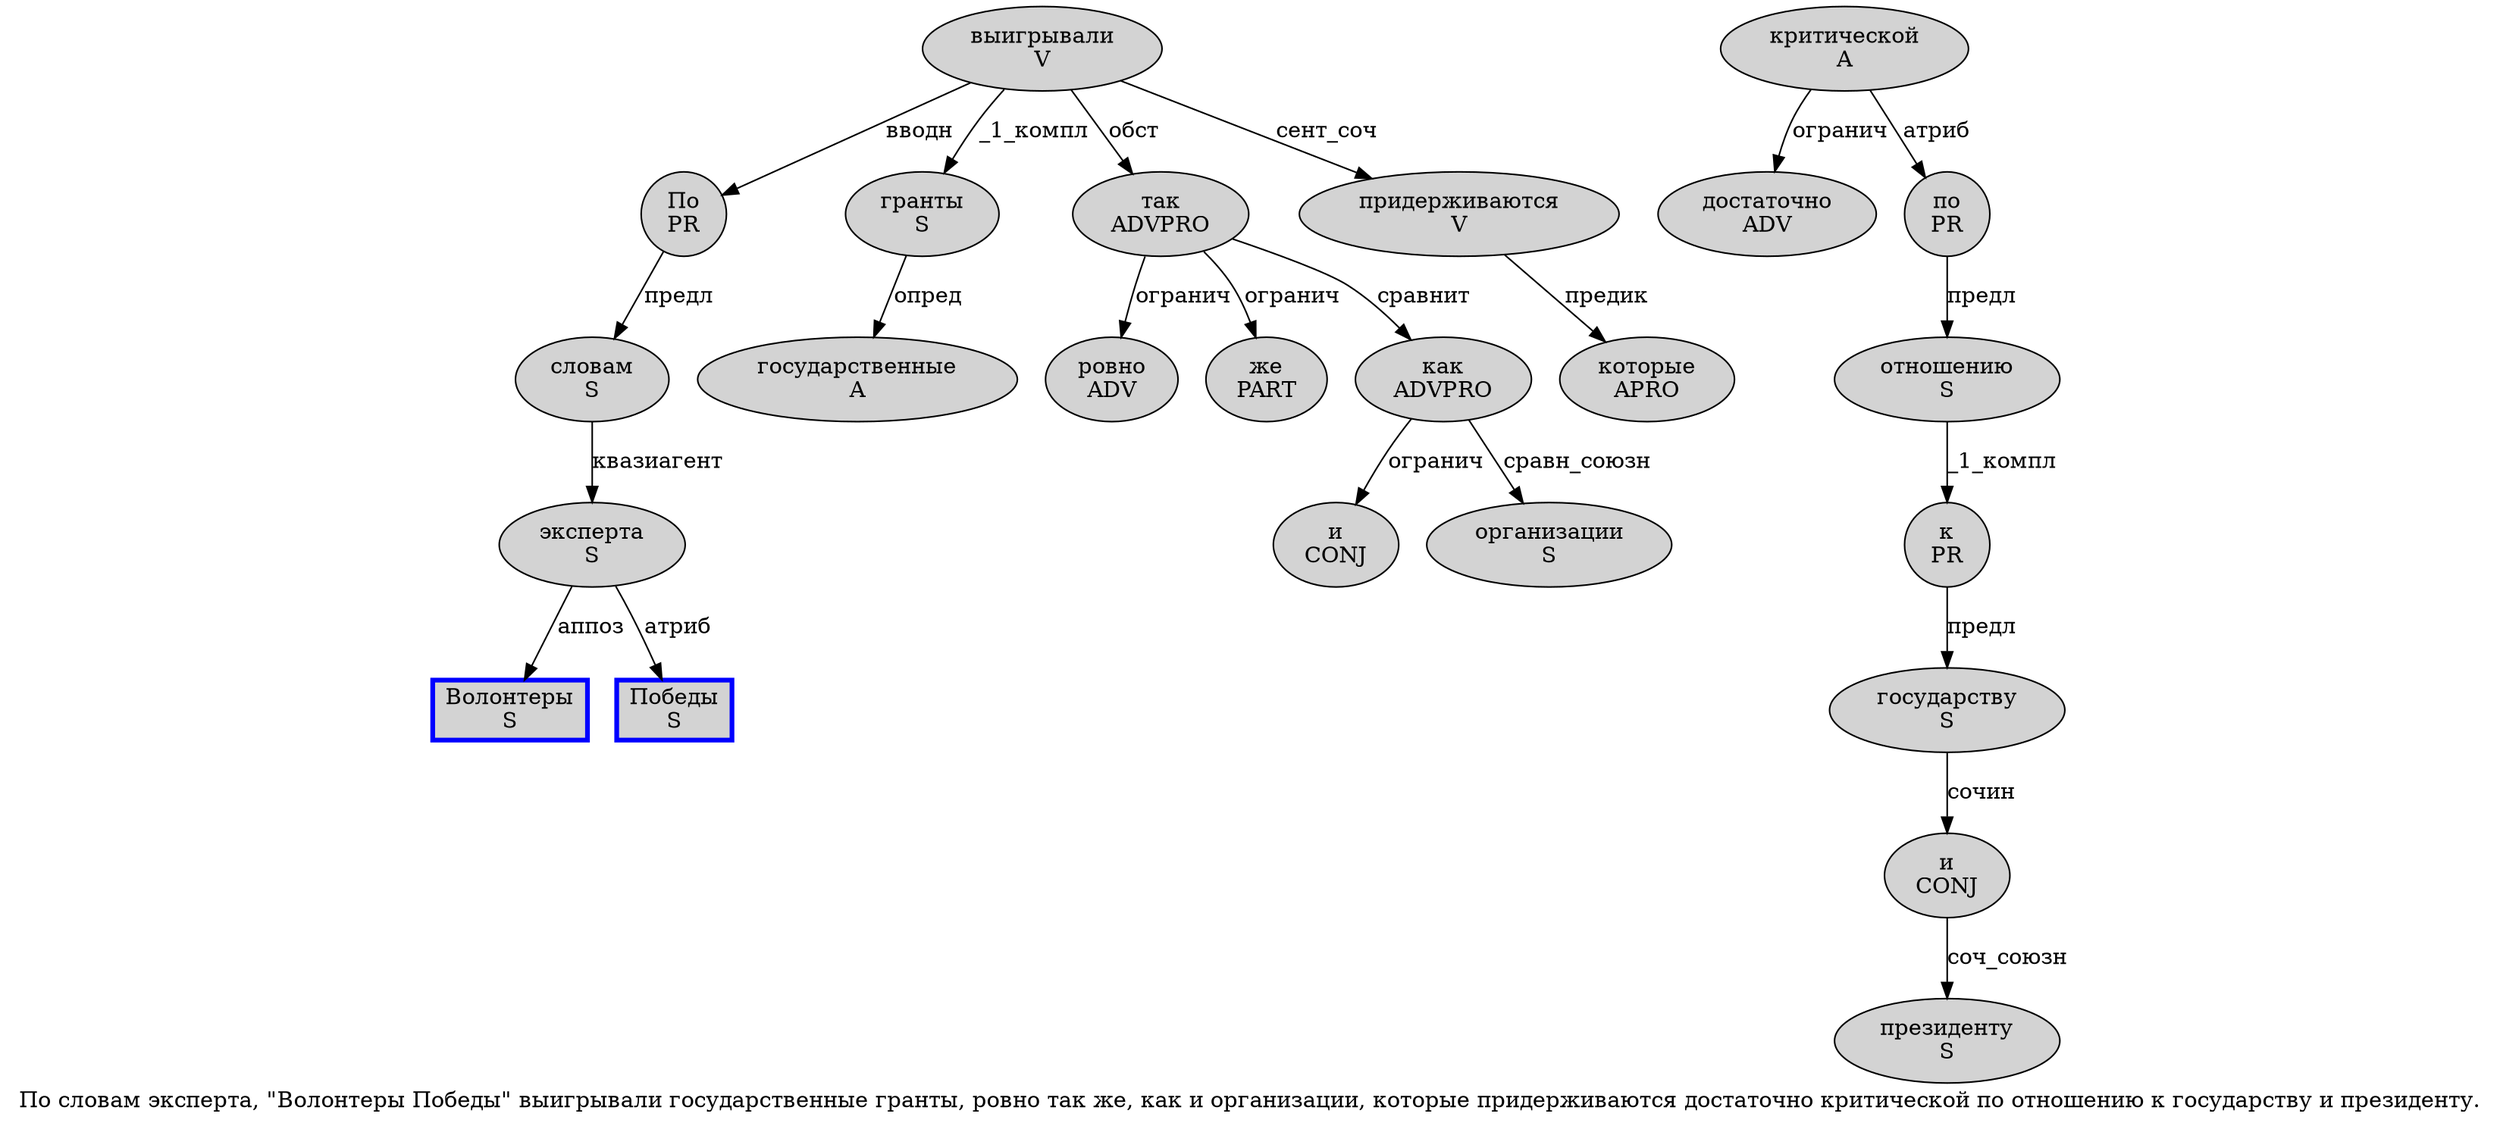 digraph SENTENCE_1137 {
	graph [label="По словам эксперта, \"Волонтеры Победы\" выигрывали государственные гранты, ровно так же, как и организации, которые придерживаются достаточно критической по отношению к государству и президенту."]
	node [style=filled]
		0 [label="По
PR" color="" fillcolor=lightgray penwidth=1 shape=ellipse]
		1 [label="словам
S" color="" fillcolor=lightgray penwidth=1 shape=ellipse]
		2 [label="эксперта
S" color="" fillcolor=lightgray penwidth=1 shape=ellipse]
		5 [label="Волонтеры
S" color=blue fillcolor=lightgray penwidth=3 shape=box]
		6 [label="Победы
S" color=blue fillcolor=lightgray penwidth=3 shape=box]
		8 [label="выигрывали
V" color="" fillcolor=lightgray penwidth=1 shape=ellipse]
		9 [label="государственные
A" color="" fillcolor=lightgray penwidth=1 shape=ellipse]
		10 [label="гранты
S" color="" fillcolor=lightgray penwidth=1 shape=ellipse]
		12 [label="ровно
ADV" color="" fillcolor=lightgray penwidth=1 shape=ellipse]
		13 [label="так
ADVPRO" color="" fillcolor=lightgray penwidth=1 shape=ellipse]
		14 [label="же
PART" color="" fillcolor=lightgray penwidth=1 shape=ellipse]
		16 [label="как
ADVPRO" color="" fillcolor=lightgray penwidth=1 shape=ellipse]
		17 [label="и
CONJ" color="" fillcolor=lightgray penwidth=1 shape=ellipse]
		18 [label="организации
S" color="" fillcolor=lightgray penwidth=1 shape=ellipse]
		20 [label="которые
APRO" color="" fillcolor=lightgray penwidth=1 shape=ellipse]
		21 [label="придерживаются
V" color="" fillcolor=lightgray penwidth=1 shape=ellipse]
		22 [label="достаточно
ADV" color="" fillcolor=lightgray penwidth=1 shape=ellipse]
		23 [label="критической
A" color="" fillcolor=lightgray penwidth=1 shape=ellipse]
		24 [label="по
PR" color="" fillcolor=lightgray penwidth=1 shape=ellipse]
		25 [label="отношению
S" color="" fillcolor=lightgray penwidth=1 shape=ellipse]
		26 [label="к
PR" color="" fillcolor=lightgray penwidth=1 shape=ellipse]
		27 [label="государству
S" color="" fillcolor=lightgray penwidth=1 shape=ellipse]
		28 [label="и
CONJ" color="" fillcolor=lightgray penwidth=1 shape=ellipse]
		29 [label="президенту
S" color="" fillcolor=lightgray penwidth=1 shape=ellipse]
			21 -> 20 [label="предик"]
			24 -> 25 [label="предл"]
			16 -> 17 [label="огранич"]
			16 -> 18 [label="сравн_союзн"]
			25 -> 26 [label="_1_компл"]
			10 -> 9 [label="опред"]
			28 -> 29 [label="соч_союзн"]
			8 -> 0 [label="вводн"]
			8 -> 10 [label="_1_компл"]
			8 -> 13 [label="обст"]
			8 -> 21 [label="сент_соч"]
			2 -> 5 [label="аппоз"]
			2 -> 6 [label="атриб"]
			0 -> 1 [label="предл"]
			27 -> 28 [label="сочин"]
			26 -> 27 [label="предл"]
			23 -> 22 [label="огранич"]
			23 -> 24 [label="атриб"]
			1 -> 2 [label="квазиагент"]
			13 -> 12 [label="огранич"]
			13 -> 14 [label="огранич"]
			13 -> 16 [label="сравнит"]
}